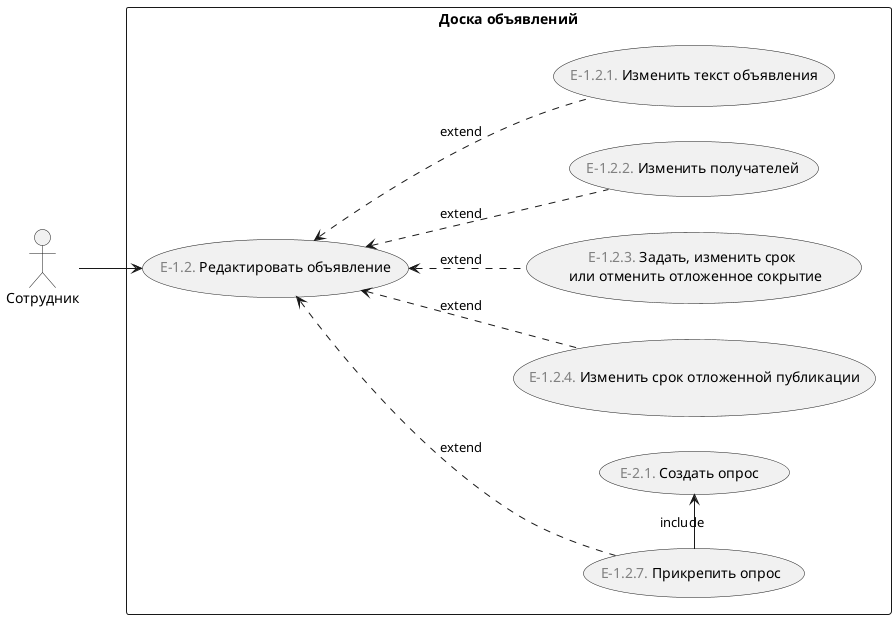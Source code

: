 ﻿@startuml
'https://plantuml.com/use-case-diagram

left to right direction

:Сотрудник: as employee

rectangle "Доска объявлений" {
    (<font color="gray">E-1.2.</font> Редактировать объявление) as edit_announcement
    (<font color="gray">E-1.2.7.</font> Прикрепить опрос) as add_survey

    employee --> edit_announcement
     
    edit_announcement <.. add_survey : extend
    edit_announcement <.. (<font color="gray">E-1.2.4.</font> Изменить срок отложенной публикации) : extend
    edit_announcement <.. (<font color="gray">E-1.2.3.</font> Задать, изменить срок \n или отменить отложенное сокрытие) : extend
    edit_announcement <.. (<font color="gray">E-1.2.2.</font> Изменить получателей) : extend
    edit_announcement <.. (<font color="gray">E-1.2.1.</font> Изменить текст объявления) : extend
    
    add_survey -right-> (<font color="gray">E-2.1.</font> Создать опрос ) : include
}
@enduml